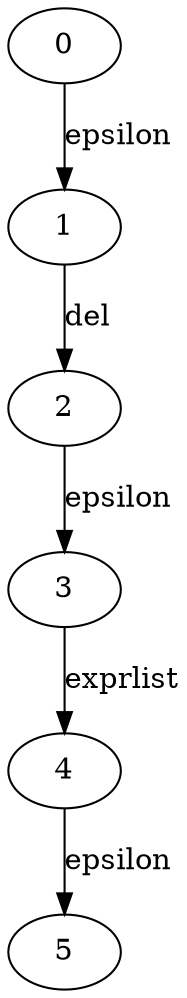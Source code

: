 
digraph del_stmt {
  0->1[label=epsilon]
  1->2[label="del"]
  2->3[label=epsilon]
  3->4[label=exprlist]
  4->5[label=epsilon]
}
